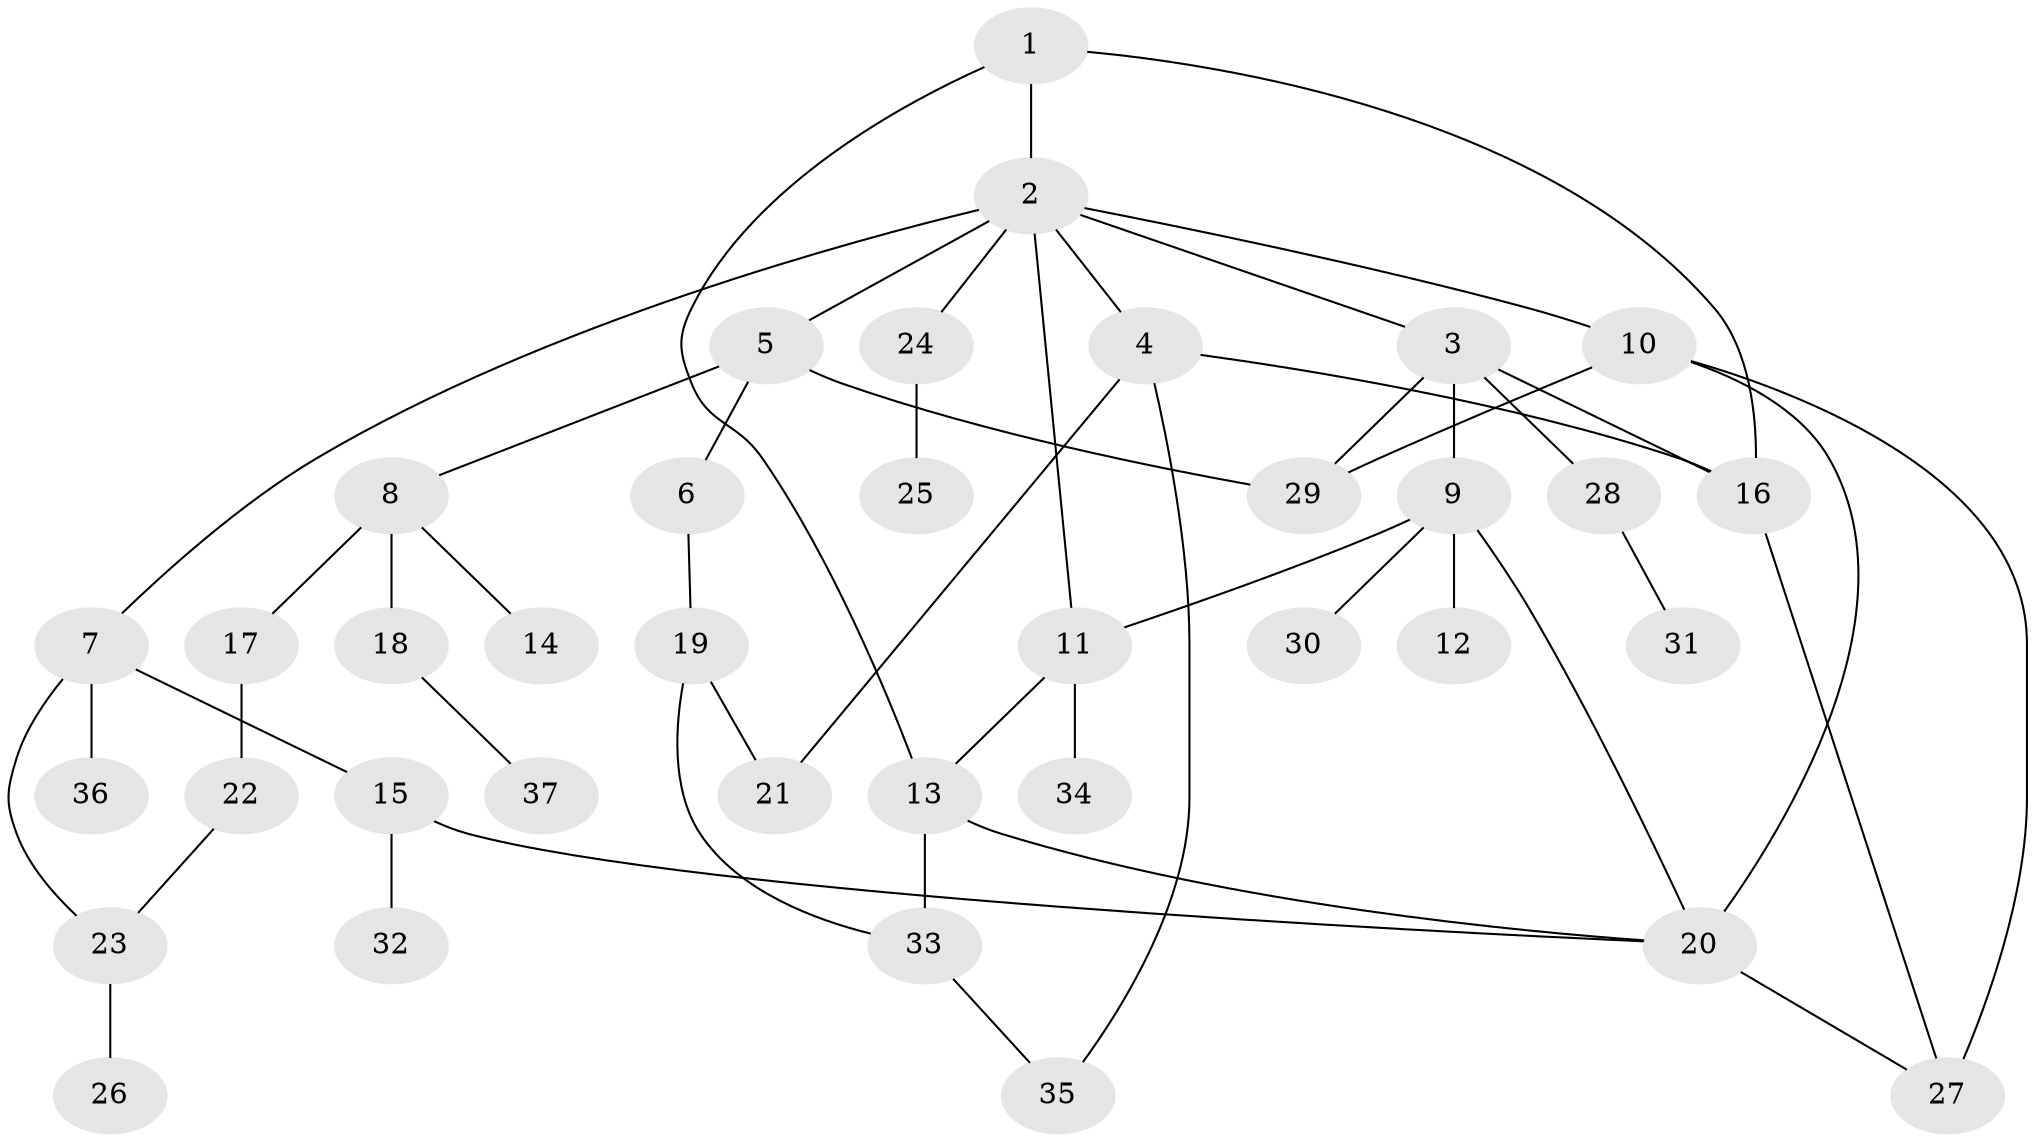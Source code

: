 // original degree distribution, {3: 0.21176470588235294, 7: 0.023529411764705882, 6: 0.03529411764705882, 4: 0.011764705882352941, 5: 0.08235294117647059, 1: 0.3176470588235294, 2: 0.3176470588235294}
// Generated by graph-tools (version 1.1) at 2025/49/03/04/25 22:49:11]
// undirected, 37 vertices, 51 edges
graph export_dot {
  node [color=gray90,style=filled];
  1;
  2;
  3;
  4;
  5;
  6;
  7;
  8;
  9;
  10;
  11;
  12;
  13;
  14;
  15;
  16;
  17;
  18;
  19;
  20;
  21;
  22;
  23;
  24;
  25;
  26;
  27;
  28;
  29;
  30;
  31;
  32;
  33;
  34;
  35;
  36;
  37;
  1 -- 2 [weight=2.0];
  1 -- 13 [weight=1.0];
  1 -- 16 [weight=1.0];
  2 -- 3 [weight=1.0];
  2 -- 4 [weight=2.0];
  2 -- 5 [weight=1.0];
  2 -- 7 [weight=1.0];
  2 -- 10 [weight=1.0];
  2 -- 11 [weight=2.0];
  2 -- 24 [weight=1.0];
  3 -- 9 [weight=1.0];
  3 -- 16 [weight=1.0];
  3 -- 28 [weight=1.0];
  3 -- 29 [weight=1.0];
  4 -- 16 [weight=1.0];
  4 -- 21 [weight=1.0];
  4 -- 35 [weight=1.0];
  5 -- 6 [weight=1.0];
  5 -- 8 [weight=1.0];
  5 -- 29 [weight=1.0];
  6 -- 19 [weight=1.0];
  7 -- 15 [weight=1.0];
  7 -- 23 [weight=1.0];
  7 -- 36 [weight=1.0];
  8 -- 14 [weight=1.0];
  8 -- 17 [weight=2.0];
  8 -- 18 [weight=1.0];
  9 -- 11 [weight=2.0];
  9 -- 12 [weight=1.0];
  9 -- 20 [weight=1.0];
  9 -- 30 [weight=1.0];
  10 -- 20 [weight=2.0];
  10 -- 27 [weight=1.0];
  10 -- 29 [weight=1.0];
  11 -- 13 [weight=1.0];
  11 -- 34 [weight=1.0];
  13 -- 20 [weight=1.0];
  13 -- 33 [weight=2.0];
  15 -- 20 [weight=1.0];
  15 -- 32 [weight=1.0];
  16 -- 27 [weight=1.0];
  17 -- 22 [weight=1.0];
  18 -- 37 [weight=1.0];
  19 -- 21 [weight=2.0];
  19 -- 33 [weight=1.0];
  20 -- 27 [weight=1.0];
  22 -- 23 [weight=1.0];
  23 -- 26 [weight=1.0];
  24 -- 25 [weight=3.0];
  28 -- 31 [weight=1.0];
  33 -- 35 [weight=1.0];
}
